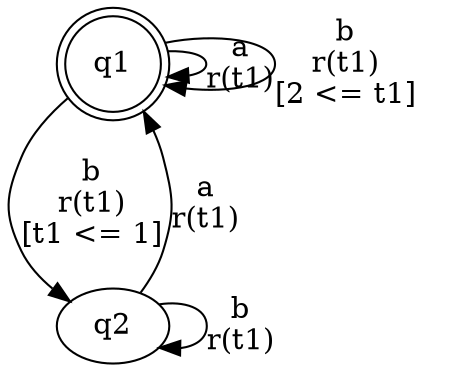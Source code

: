 digraph "tests_1/test1001/solution1004/solution" {
	q1[label=q1 shape=doublecircle]
	q2[label=q2]
	q1 -> q2[label="b\nr(t1)\n[t1 <= 1]"]
	q2 -> q1[label="a\nr(t1)\n"]
	q2 -> q2[label="b\nr(t1)\n"]
	q1 -> q1[label="a\nr(t1)\n"]
	q1 -> q1[label="b\nr(t1)\n[2 <= t1]"]
}

